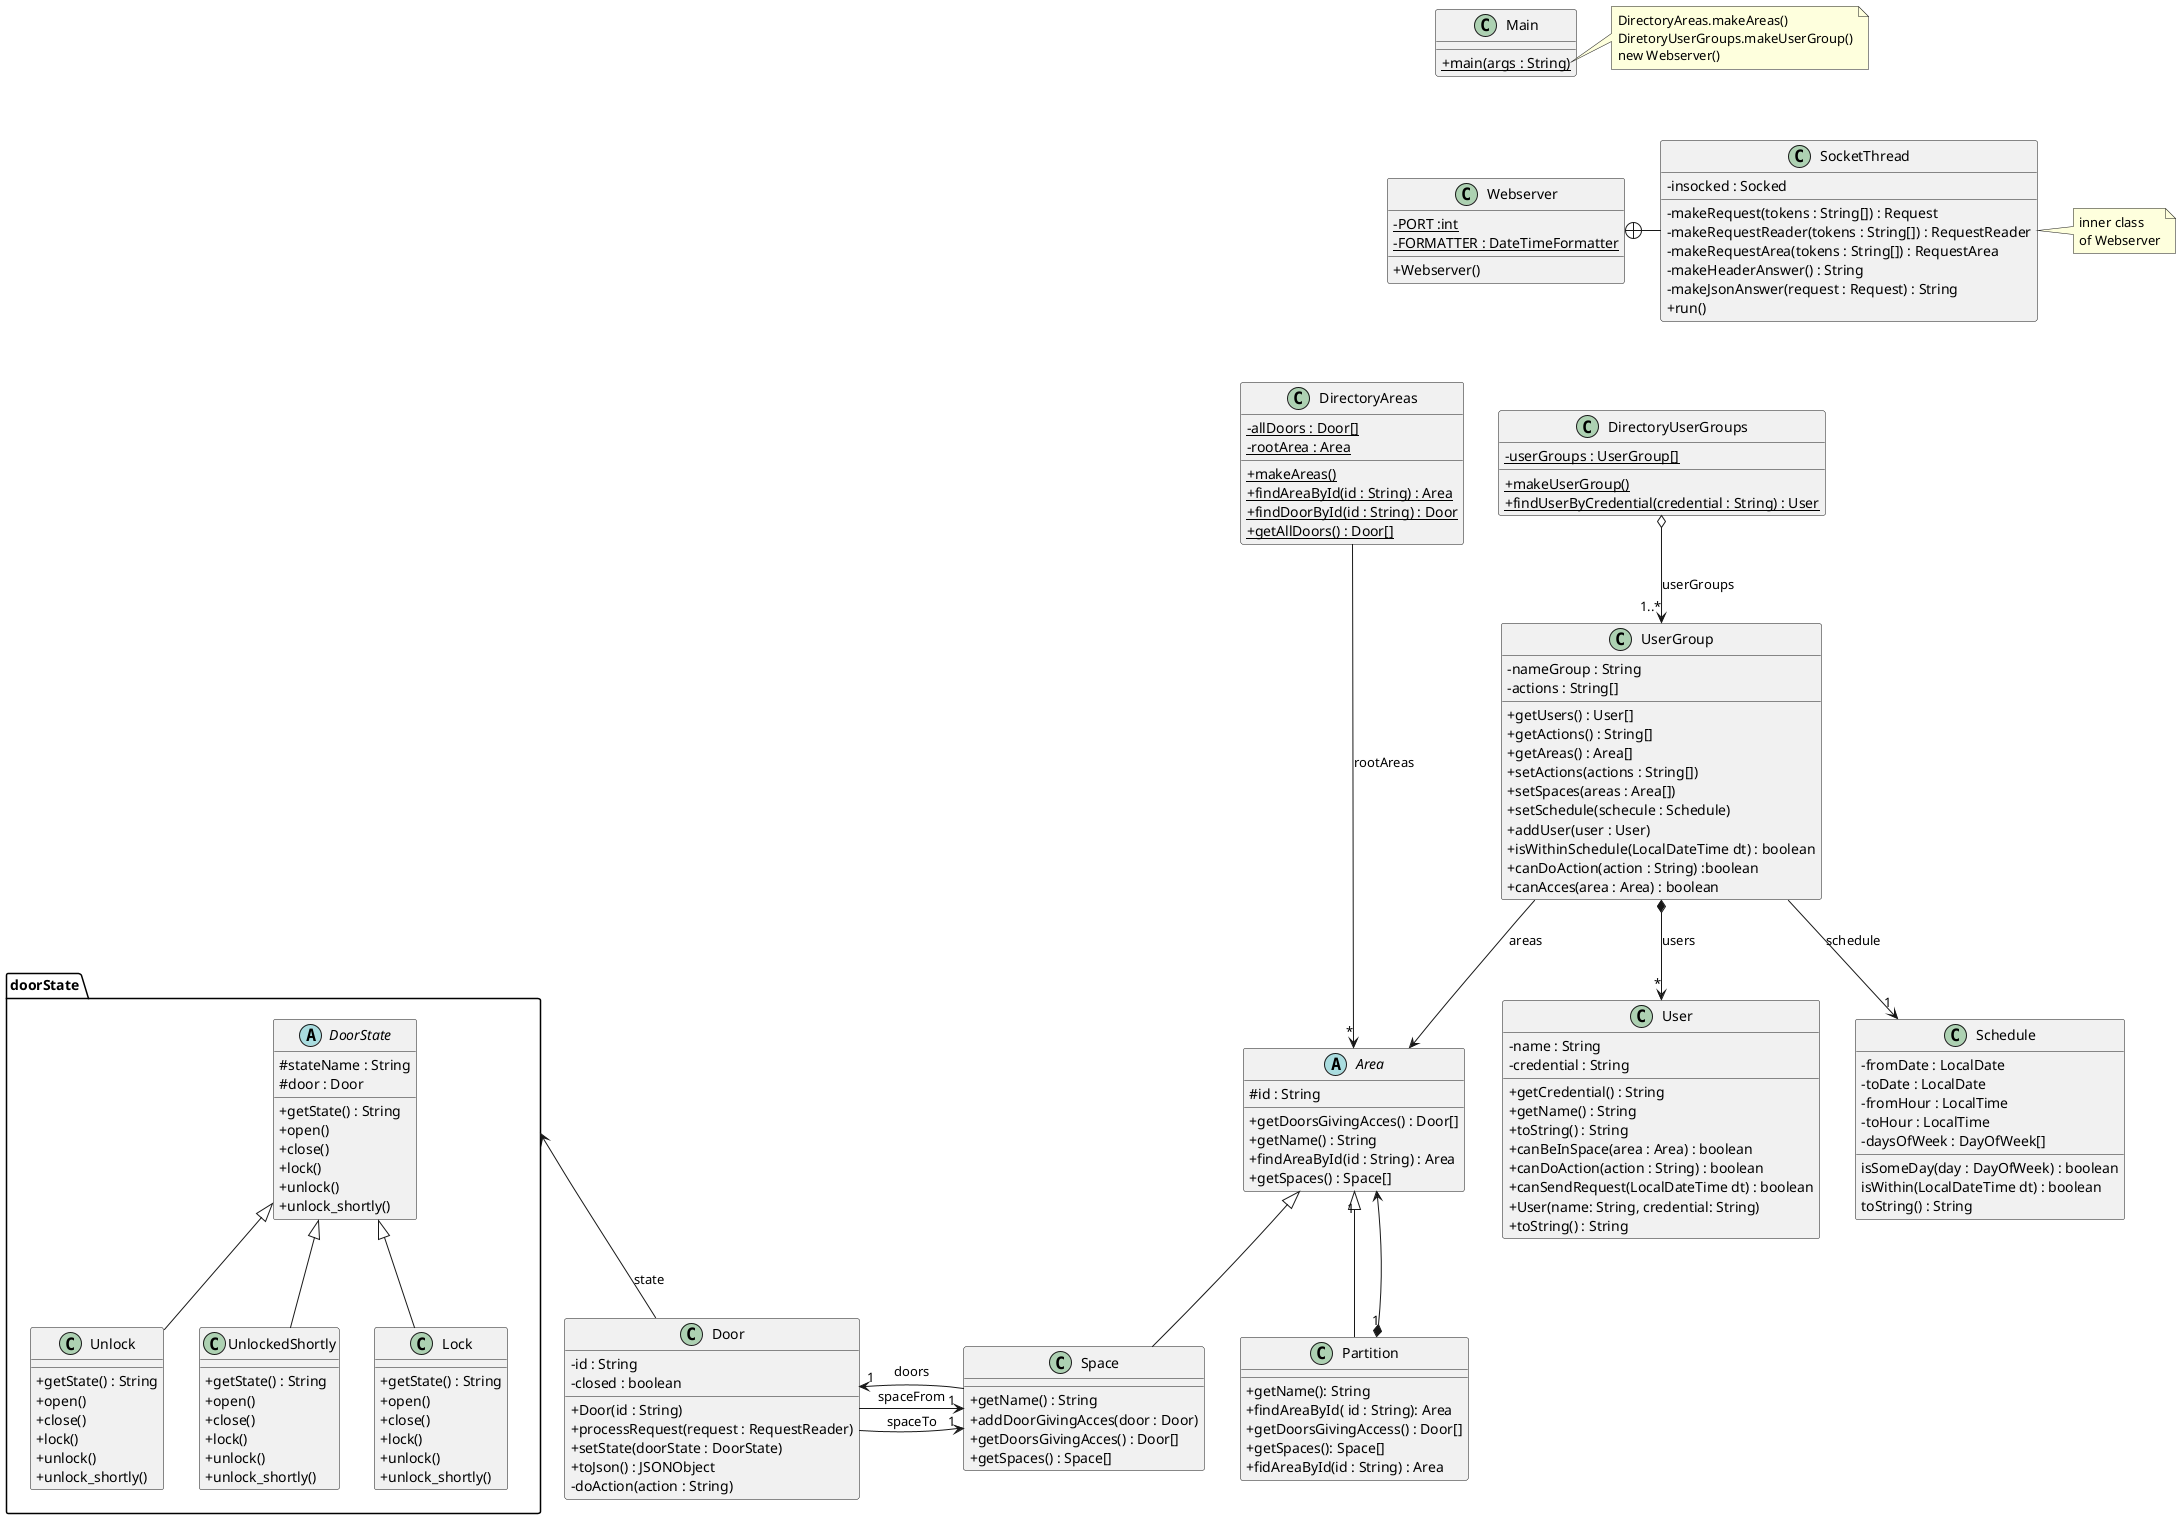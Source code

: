 @startuml
'https://plantuml.com/class-diagram
skinparam classAttributeIconSize 0

class Webserver {
- {static} PORT :int
- {static} FORMATTER : DateTimeFormatter
+ Webserver()
}

class SocketThread {
- insocked : Socked
- makeRequest(tokens : String[]) : Request
- makeRequestReader(tokens : String[]) : RequestReader
- makeRequestArea(tokens : String[]) : RequestArea
- makeHeaderAnswer() : String
- makeJsonAnswer(request : Request) : String
+ run()
}

Webserver +-right- SocketThread

note right of SocketThread
inner class
of Webserver
end note

class DirectoryAreas {
- {static} allDoors : Door[]
- {static} rootArea : Area

+ {static} makeAreas()
+ {static} findAreaById(id : String) : Area
+ {static} findDoorById(id : String) : Door
+ {static} getAllDoors() : Door[]
}

DirectoryAreas --> "*" Area : "rootAreas"

abstract class Area{
#id : String
+getDoorsGivingAcces() : Door[]
+getName() : String
+findAreaById(id : String) : Area
+getSpaces() : Space[]
}

Space --|> Area
Partition --|> "1" Area
Partition "1" *--> Area

class Space{
+getName() : String
+addDoorGivingAcces(door : Door)
+getDoorsGivingAcces() : Door[]
+getSpaces() : Space[]
}

class Partition{
+getName(): String
+ findAreaById( id : String): Area
+ getDoorsGivingAccess() : Door[]
+ getSpaces(): Space[]
+fidAreaById(id : String) : Area
}

class DirectoryUserGroups {
- {static} userGroups : UserGroup[]
+ {static} makeUserGroup()
+ {static} findUserByCredential(credential : String) : User
}

DirectoryUserGroups o--> "1..*" UserGroup : userGroups

class UserGroup{
-nameGroup : String
-actions : String[]

+getUsers() : User[]
+getActions() : String[]
+getAreas() : Area[]
+setActions(actions : String[])
+setSpaces(areas : Area[])
+setSchedule(schecule : Schedule)
+addUser(user : User)
+isWithinSchedule(LocalDateTime dt) : boolean
+canDoAction(action : String) :boolean
+canAcces(area : Area) : boolean
}

UserGroup --> "1" Schedule : schedule
UserGroup --> Area : "areas"
UserGroup *--> "*" User : "users"

class Schedule{
-fromDate : LocalDate
-toDate : LocalDate
-fromHour : LocalTime
-toHour : LocalTime
-daysOfWeek : DayOfWeek[]

isSomeDay(day : DayOfWeek) : boolean
isWithin(LocalDateTime dt) : boolean
toString() : String
}

class Door {
- id : String
- closed : boolean
+ Door(id : String)
+ processRequest(request : RequestReader)
+ setState(doorState : DoorState)
+ toJson() : JSONObject
'+ toString() : String
'+ isClosed() :boolean
'+ setClosed(b : boolean)
'+ getStateName() : String
- doAction(action : String)
}


package doorState{
    abstract class DoorState{
    #stateName : String
    #door : Door

    + getState() : String
    + open()
    + close()
    + lock()
    + unlock()
    + unlock_shortly()

    }
    class Lock extends DoorState{
        + getState() : String
        + open()
        + close()
        + lock()
        + unlock()
        + unlock_shortly()
    }

    class Unlock extends DoorState{
        + getState() : String
        + open()
        + close()
        + lock()
        + unlock()
        + unlock_shortly()

    }

    class UnlockedShortly extends DoorState{
        + getState() : String
        + open()
        + close()
        + lock()
        + unlock()
        + unlock_shortly()
    }
}

Door -> "1" Space : spaceFrom
Door -> "1" Space : spaceTo
Space -> "1" Door : doors
doorState <- Door : state



class User {
- name : String
- credential : String
+getCredential() : String
+getName() : String
+toString() : String
+canBeInSpace(area : Area) : boolean
+canDoAction(action : String) : boolean
+canSendRequest(LocalDateTime dt) : boolean
+ User(name: String, credential: String)
+ toString() : String
}


class Main {
+ {static} main(args : String)
}

note right of Main::main
DirectoryAreas.makeAreas()
DiretoryUserGroups.makeUserGroup()
new Webserver()
end note


Main -[hidden]down- Webserver
Schedule -[hidden]left- User
Webserver -[hidden]down- DirectoryAreas
Webserver -[hidden]down- DirectoryUserGroups
Space -[hidden]up- Area
Partition -[hidden]up- Area
Door -[hidden]up- DoorState

@enduml
